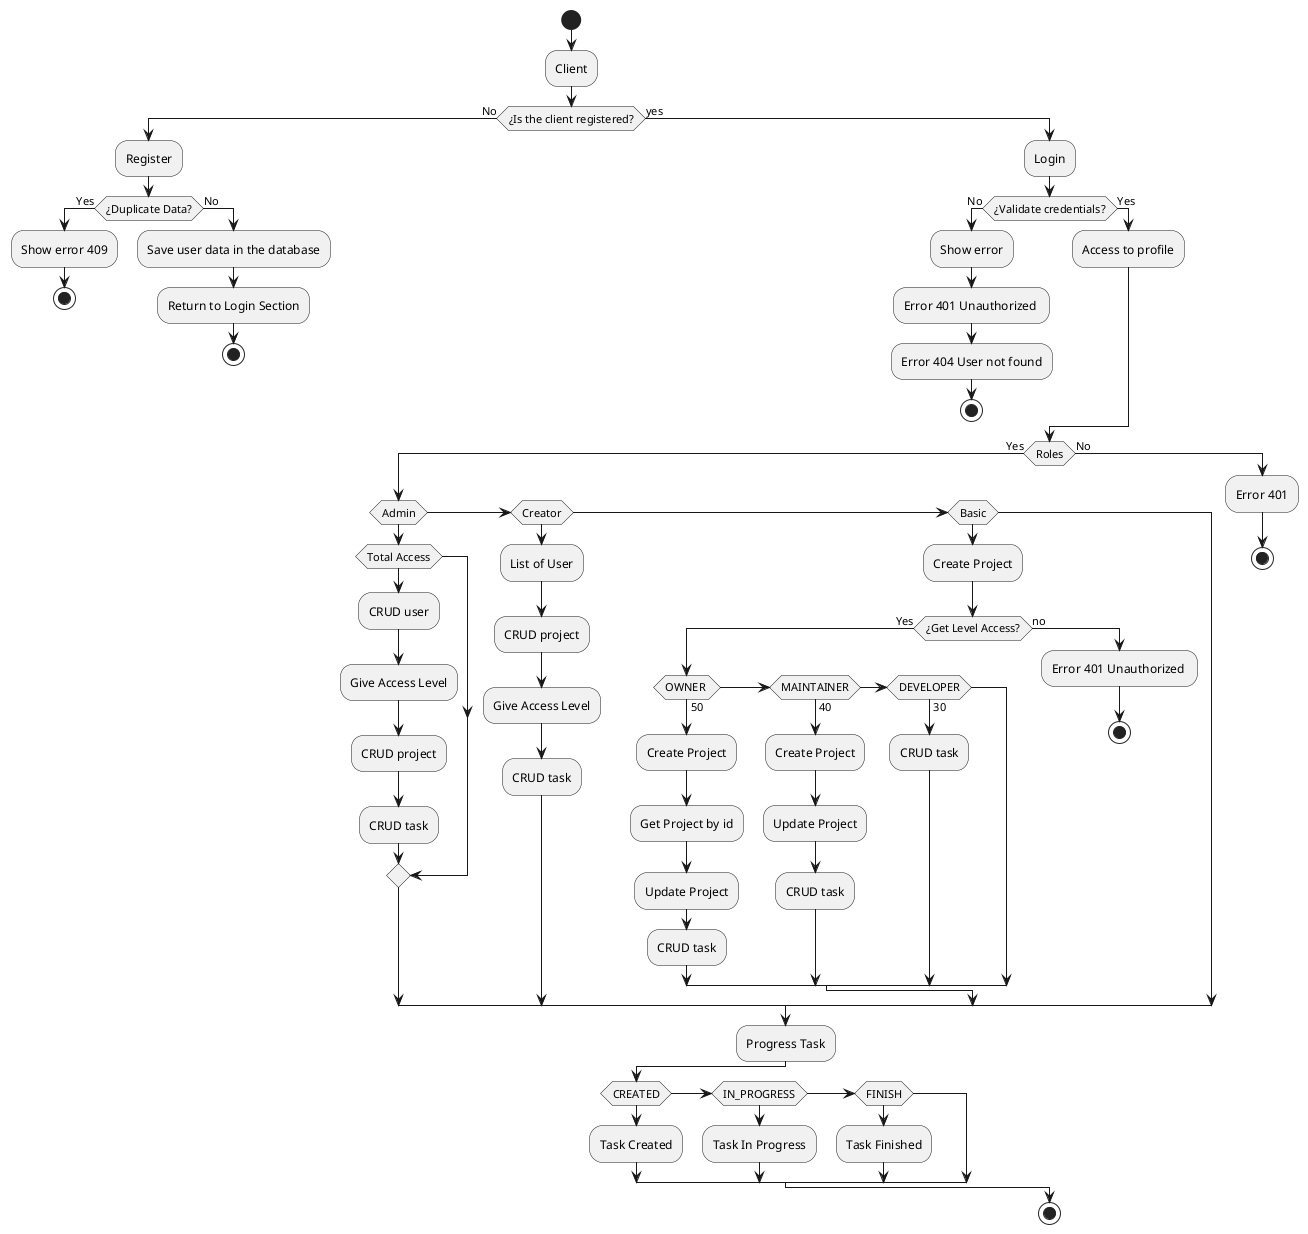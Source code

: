@startuml TaskFlow

start

:Client;
if (¿Is the client registered?) then (No)
    :Register;
    if (¿Duplicate Data?) then (Yes)
        :Show error 409;
        stop
    else (No)
        :Save user data in the database;
        :Return to Login Section;
        stop
    endif
else (yes)
    :Login;
    if (¿Validate credentials?) then (No)
        :Show error;
        :Error 401 Unauthorized ;
        :Error 404 User not found;
        stop
    else (Yes)
        :Access to profile;
    endif

    if (Roles)then (Yes)
        if (Admin)
            if (Total Access)
                :CRUD user;
                :Give Access Level;
                :CRUD project;
                :CRUD task;
            endif
        else if (Creator)
            :List of User;
            :CRUD project;
            :Give Access Level;
            :CRUD task;
        else if (Basic)
            :Create Project;
            if (¿Get Level Access?) then (Yes)
                if (OWNER ) then (50)
                    :Create Project;
                    :Get Project by id;
                    :Update Project;
                    :CRUD task;
                else if (MAINTAINER) then(40)
                    :Create Project;
                    :Update Project;
                    :CRUD task;
                else if (DEVELOPER) then(30)
                    :CRUD task;
                endif

            else (no)
                :Error 401 Unauthorized ;
                stop
            endif
        endif
        :Progress Task;
        if (CREATED)
            :Task Created;
        else if (IN_PROGRESS)
            :Task In Progress;
        else if (FINISH)
            :Task Finished;
        endif
    else (No)
        :Error 401;
        stop

    endif

    stop
    @enduml
